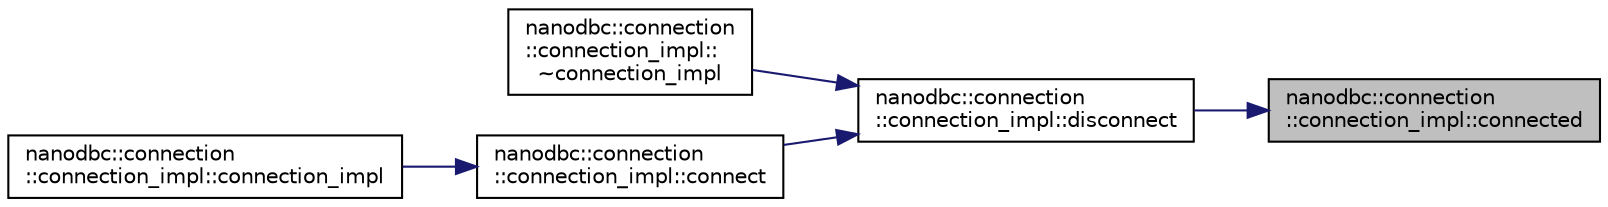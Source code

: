 digraph "nanodbc::connection::connection_impl::connected"
{
 // LATEX_PDF_SIZE
  edge [fontname="Helvetica",fontsize="10",labelfontname="Helvetica",labelfontsize="10"];
  node [fontname="Helvetica",fontsize="10",shape=record];
  rankdir="RL";
  Node38 [label="nanodbc::connection\l::connection_impl::connected",height=0.2,width=0.4,color="black", fillcolor="grey75", style="filled", fontcolor="black",tooltip=" "];
  Node38 -> Node39 [dir="back",color="midnightblue",fontsize="10",style="solid",fontname="Helvetica"];
  Node39 [label="nanodbc::connection\l::connection_impl::disconnect",height=0.2,width=0.4,color="black", fillcolor="white", style="filled",URL="$classnanodbc_1_1connection_1_1connection__impl.html#a0a79ee37a932f7b8e4ad42d25382f593",tooltip=" "];
  Node39 -> Node40 [dir="back",color="midnightblue",fontsize="10",style="solid",fontname="Helvetica"];
  Node40 [label="nanodbc::connection\l::connection_impl::\l~connection_impl",height=0.2,width=0.4,color="black", fillcolor="white", style="filled",URL="$classnanodbc_1_1connection_1_1connection__impl.html#ada58641ce2e34f56ac1e405025e98565",tooltip=" "];
  Node39 -> Node41 [dir="back",color="midnightblue",fontsize="10",style="solid",fontname="Helvetica"];
  Node41 [label="nanodbc::connection\l::connection_impl::connect",height=0.2,width=0.4,color="black", fillcolor="white", style="filled",URL="$classnanodbc_1_1connection_1_1connection__impl.html#a6ed45f56511103a8ecd44c86f9da7460",tooltip=" "];
  Node41 -> Node42 [dir="back",color="midnightblue",fontsize="10",style="solid",fontname="Helvetica"];
  Node42 [label="nanodbc::connection\l::connection_impl::connection_impl",height=0.2,width=0.4,color="black", fillcolor="white", style="filled",URL="$classnanodbc_1_1connection_1_1connection__impl.html#ac89ed4ea873886828e7886b932f8f6ca",tooltip=" "];
}
